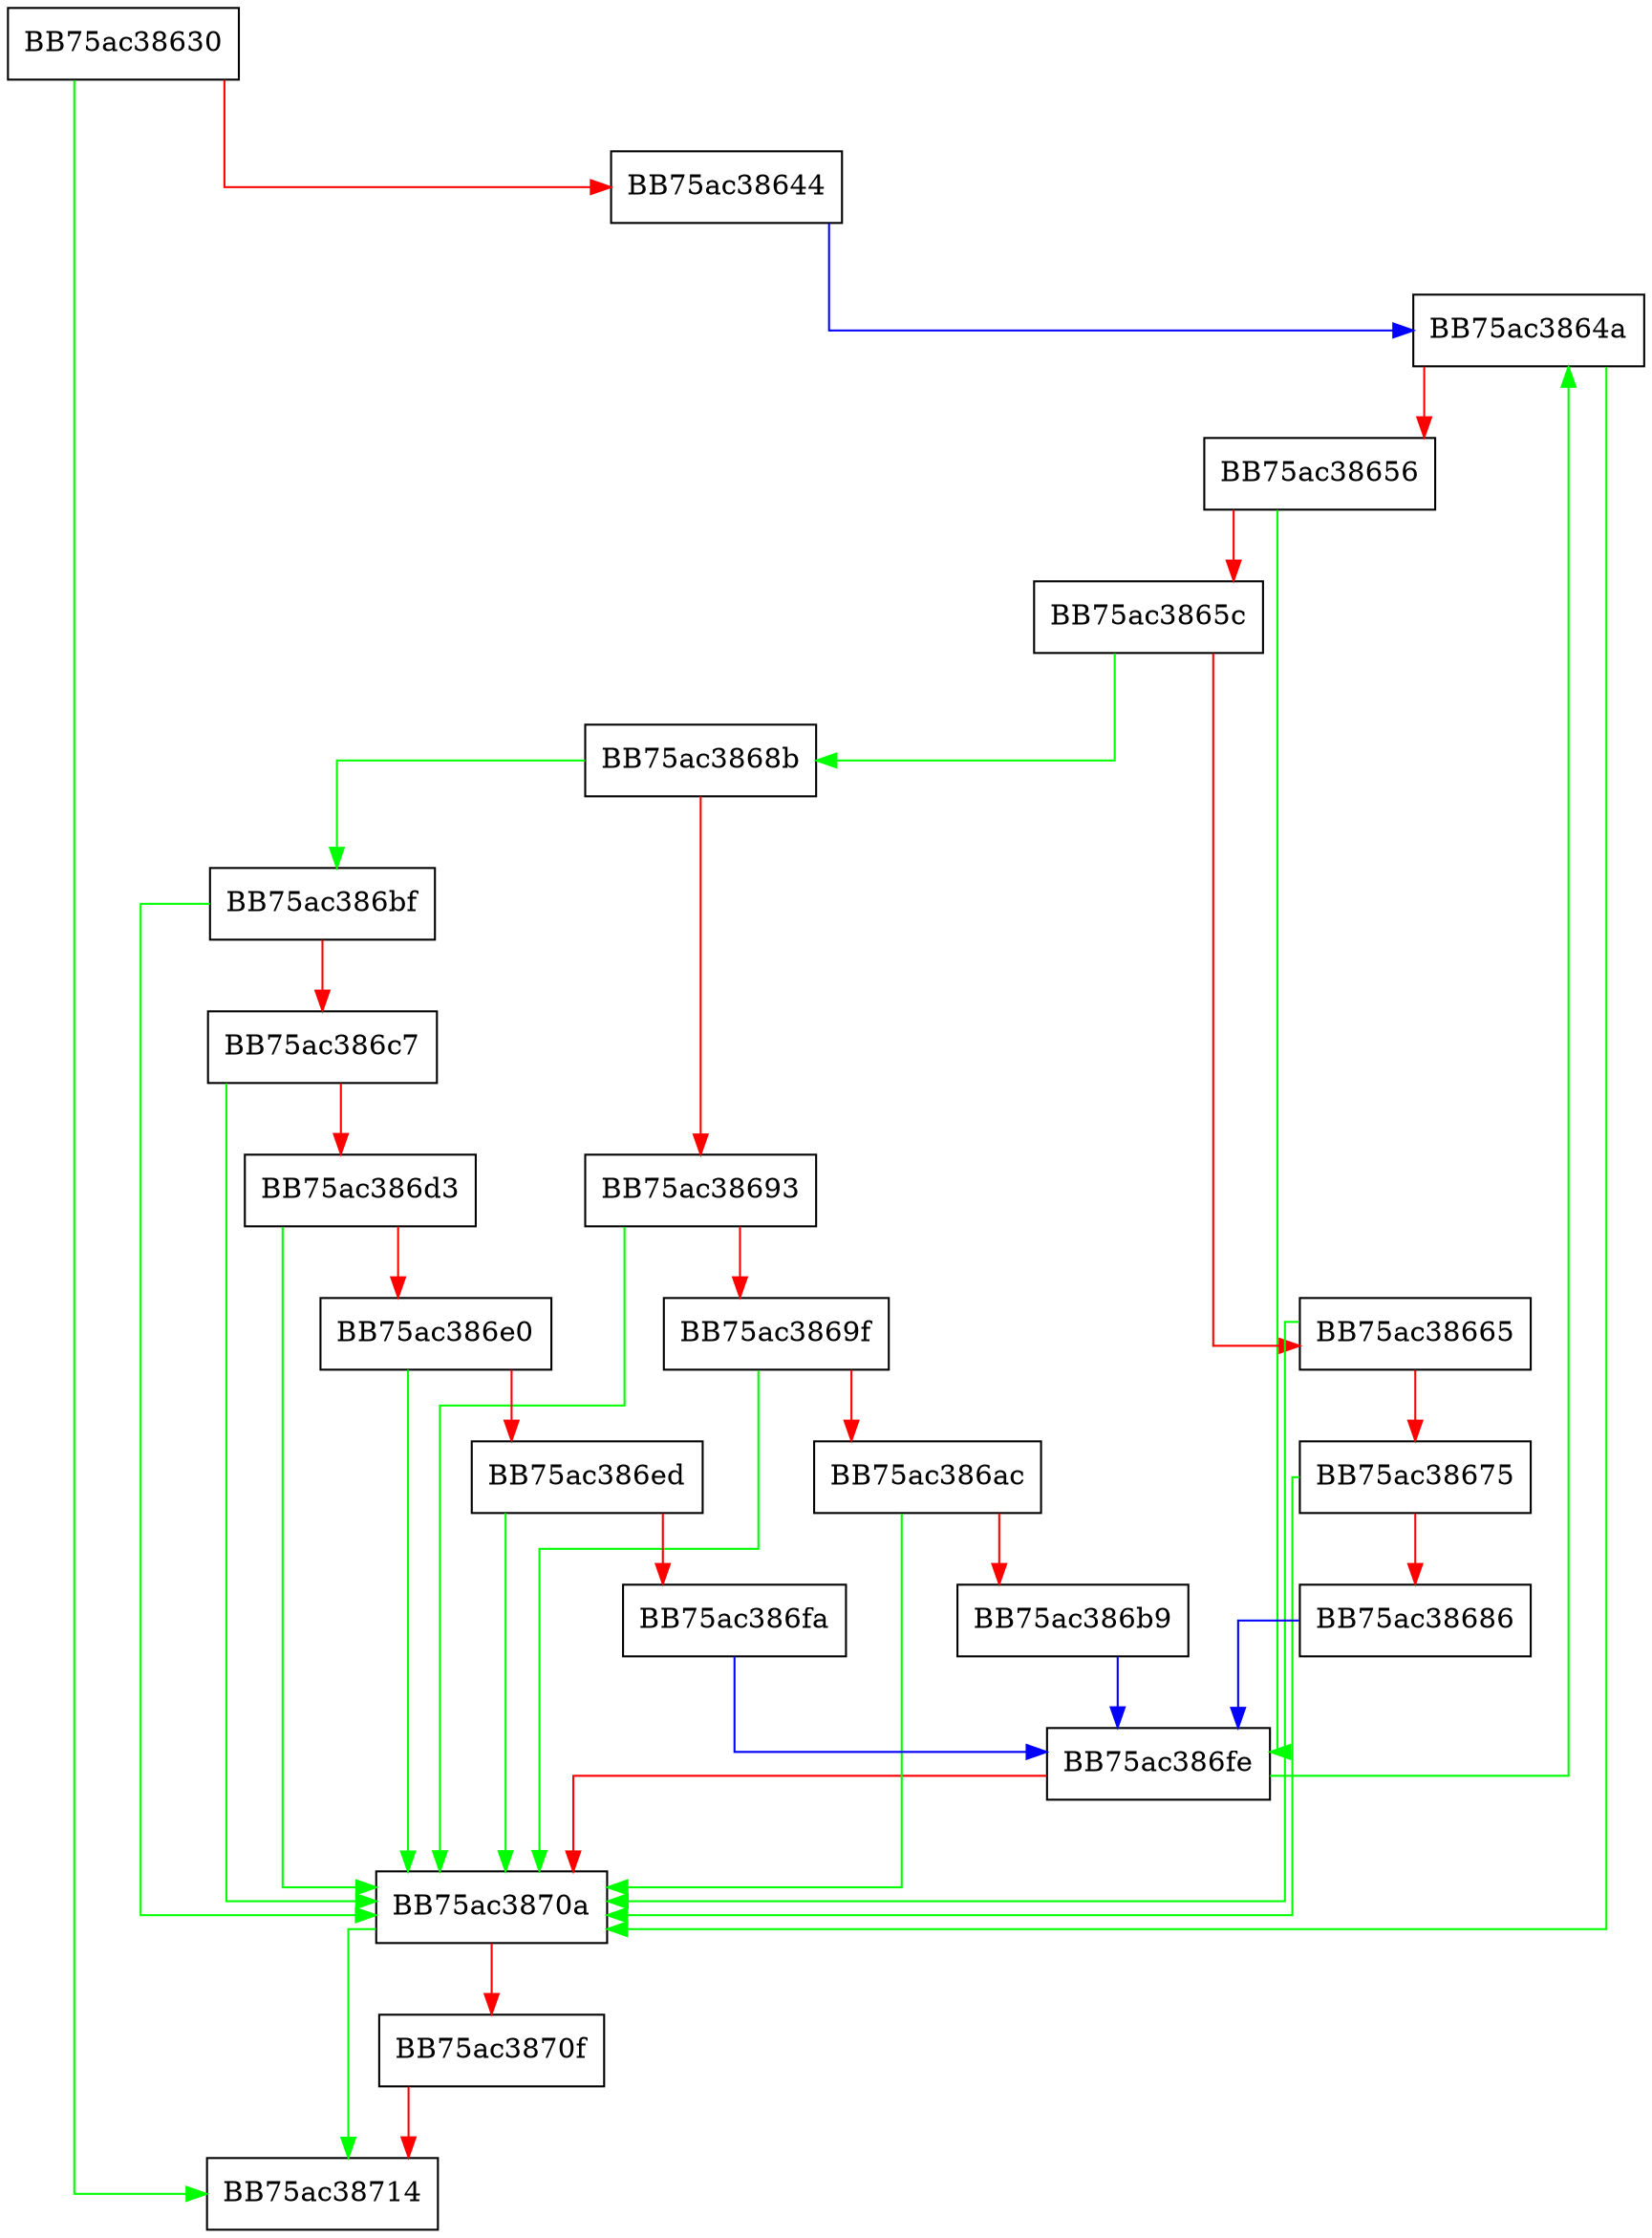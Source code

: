 digraph utf8length {
  node [shape="box"];
  graph [splines=ortho];
  BB75ac38630 -> BB75ac38714 [color="green"];
  BB75ac38630 -> BB75ac38644 [color="red"];
  BB75ac38644 -> BB75ac3864a [color="blue"];
  BB75ac3864a -> BB75ac3870a [color="green"];
  BB75ac3864a -> BB75ac38656 [color="red"];
  BB75ac38656 -> BB75ac386fe [color="green"];
  BB75ac38656 -> BB75ac3865c [color="red"];
  BB75ac3865c -> BB75ac3868b [color="green"];
  BB75ac3865c -> BB75ac38665 [color="red"];
  BB75ac38665 -> BB75ac3870a [color="green"];
  BB75ac38665 -> BB75ac38675 [color="red"];
  BB75ac38675 -> BB75ac3870a [color="green"];
  BB75ac38675 -> BB75ac38686 [color="red"];
  BB75ac38686 -> BB75ac386fe [color="blue"];
  BB75ac3868b -> BB75ac386bf [color="green"];
  BB75ac3868b -> BB75ac38693 [color="red"];
  BB75ac38693 -> BB75ac3870a [color="green"];
  BB75ac38693 -> BB75ac3869f [color="red"];
  BB75ac3869f -> BB75ac3870a [color="green"];
  BB75ac3869f -> BB75ac386ac [color="red"];
  BB75ac386ac -> BB75ac3870a [color="green"];
  BB75ac386ac -> BB75ac386b9 [color="red"];
  BB75ac386b9 -> BB75ac386fe [color="blue"];
  BB75ac386bf -> BB75ac3870a [color="green"];
  BB75ac386bf -> BB75ac386c7 [color="red"];
  BB75ac386c7 -> BB75ac3870a [color="green"];
  BB75ac386c7 -> BB75ac386d3 [color="red"];
  BB75ac386d3 -> BB75ac3870a [color="green"];
  BB75ac386d3 -> BB75ac386e0 [color="red"];
  BB75ac386e0 -> BB75ac3870a [color="green"];
  BB75ac386e0 -> BB75ac386ed [color="red"];
  BB75ac386ed -> BB75ac3870a [color="green"];
  BB75ac386ed -> BB75ac386fa [color="red"];
  BB75ac386fa -> BB75ac386fe [color="blue"];
  BB75ac386fe -> BB75ac3864a [color="green"];
  BB75ac386fe -> BB75ac3870a [color="red"];
  BB75ac3870a -> BB75ac38714 [color="green"];
  BB75ac3870a -> BB75ac3870f [color="red"];
  BB75ac3870f -> BB75ac38714 [color="red"];
}